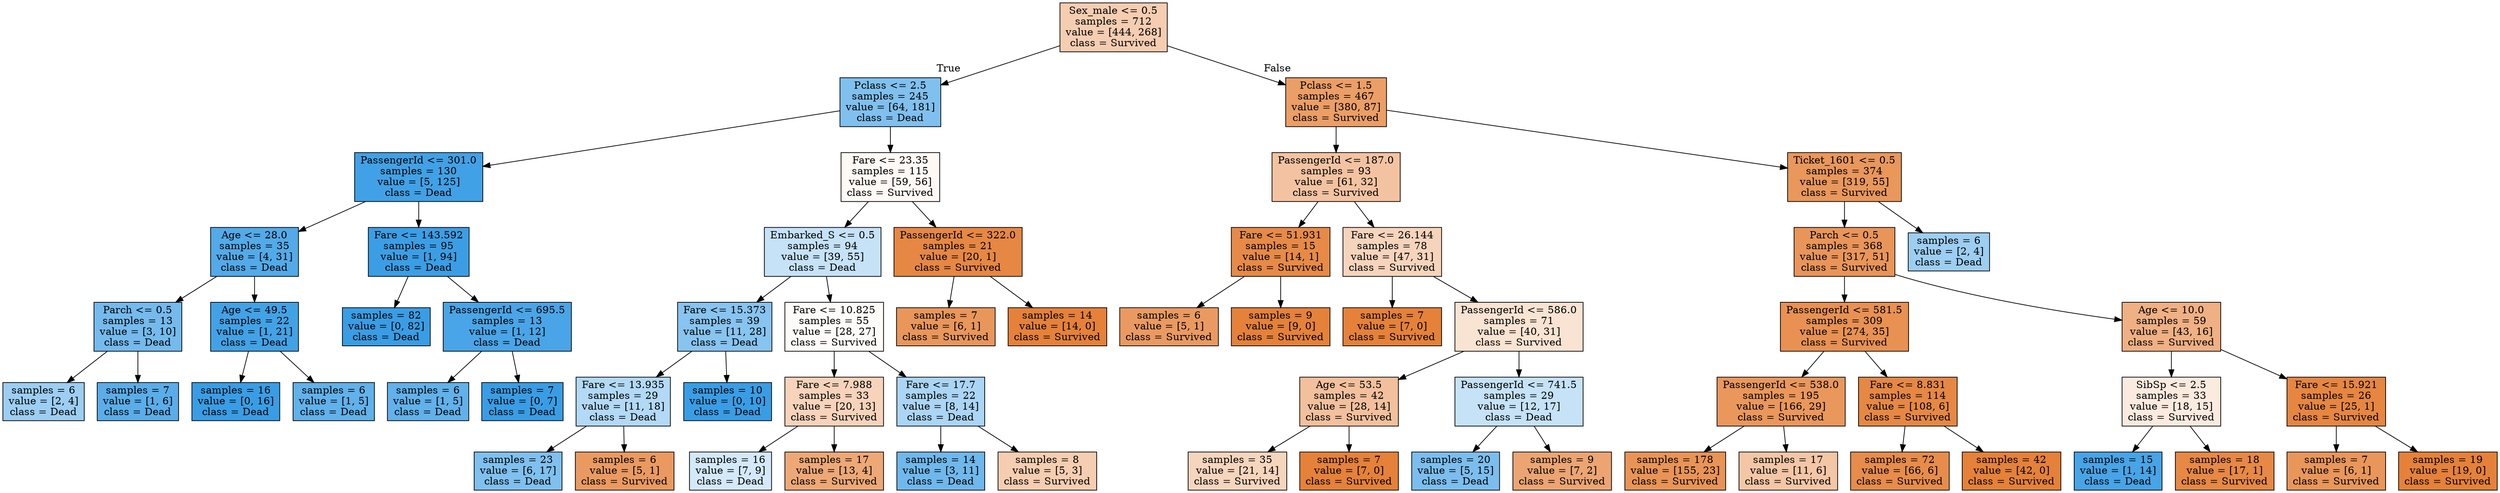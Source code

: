 digraph Tree {
node [shape=box, style="filled", color="black"] ;
0 [label="Sex_male <= 0.5\nsamples = 712\nvalue = [444, 268]\nclass = Survived", fillcolor="#f5cdb1"] ;
1 [label="Pclass <= 2.5\nsamples = 245\nvalue = [64, 181]\nclass = Dead", fillcolor="#7fc0ee"] ;
0 -> 1 [labeldistance=2.5, labelangle=45, headlabel="True"] ;
2 [label="PassengerId <= 301.0\nsamples = 130\nvalue = [5, 125]\nclass = Dead", fillcolor="#41a1e6"] ;
1 -> 2 ;
3 [label="Age <= 28.0\nsamples = 35\nvalue = [4, 31]\nclass = Dead", fillcolor="#53aae8"] ;
2 -> 3 ;
4 [label="Parch <= 0.5\nsamples = 13\nvalue = [3, 10]\nclass = Dead", fillcolor="#74baed"] ;
3 -> 4 ;
5 [label="samples = 6\nvalue = [2, 4]\nclass = Dead", fillcolor="#9ccef2"] ;
4 -> 5 ;
6 [label="samples = 7\nvalue = [1, 6]\nclass = Dead", fillcolor="#5aade9"] ;
4 -> 6 ;
7 [label="Age <= 49.5\nsamples = 22\nvalue = [1, 21]\nclass = Dead", fillcolor="#42a2e6"] ;
3 -> 7 ;
8 [label="samples = 16\nvalue = [0, 16]\nclass = Dead", fillcolor="#399de5"] ;
7 -> 8 ;
9 [label="samples = 6\nvalue = [1, 5]\nclass = Dead", fillcolor="#61b1ea"] ;
7 -> 9 ;
10 [label="Fare <= 143.592\nsamples = 95\nvalue = [1, 94]\nclass = Dead", fillcolor="#3b9ee5"] ;
2 -> 10 ;
11 [label="samples = 82\nvalue = [0, 82]\nclass = Dead", fillcolor="#399de5"] ;
10 -> 11 ;
12 [label="PassengerId <= 695.5\nsamples = 13\nvalue = [1, 12]\nclass = Dead", fillcolor="#49a5e7"] ;
10 -> 12 ;
13 [label="samples = 6\nvalue = [1, 5]\nclass = Dead", fillcolor="#61b1ea"] ;
12 -> 13 ;
14 [label="samples = 7\nvalue = [0, 7]\nclass = Dead", fillcolor="#399de5"] ;
12 -> 14 ;
15 [label="Fare <= 23.35\nsamples = 115\nvalue = [59, 56]\nclass = Survived", fillcolor="#fef9f5"] ;
1 -> 15 ;
16 [label="Embarked_S <= 0.5\nsamples = 94\nvalue = [39, 55]\nclass = Dead", fillcolor="#c5e2f7"] ;
15 -> 16 ;
17 [label="Fare <= 15.373\nsamples = 39\nvalue = [11, 28]\nclass = Dead", fillcolor="#87c4ef"] ;
16 -> 17 ;
18 [label="Fare <= 13.935\nsamples = 29\nvalue = [11, 18]\nclass = Dead", fillcolor="#b2d9f5"] ;
17 -> 18 ;
19 [label="samples = 23\nvalue = [6, 17]\nclass = Dead", fillcolor="#7fc0ee"] ;
18 -> 19 ;
20 [label="samples = 6\nvalue = [5, 1]\nclass = Survived", fillcolor="#ea9a61"] ;
18 -> 20 ;
21 [label="samples = 10\nvalue = [0, 10]\nclass = Dead", fillcolor="#399de5"] ;
17 -> 21 ;
22 [label="Fare <= 10.825\nsamples = 55\nvalue = [28, 27]\nclass = Survived", fillcolor="#fefaf8"] ;
16 -> 22 ;
23 [label="Fare <= 7.988\nsamples = 33\nvalue = [20, 13]\nclass = Survived", fillcolor="#f6d3ba"] ;
22 -> 23 ;
24 [label="samples = 16\nvalue = [7, 9]\nclass = Dead", fillcolor="#d3e9f9"] ;
23 -> 24 ;
25 [label="samples = 17\nvalue = [13, 4]\nclass = Survived", fillcolor="#eda876"] ;
23 -> 25 ;
26 [label="Fare <= 17.7\nsamples = 22\nvalue = [8, 14]\nclass = Dead", fillcolor="#aad5f4"] ;
22 -> 26 ;
27 [label="samples = 14\nvalue = [3, 11]\nclass = Dead", fillcolor="#6fb8ec"] ;
26 -> 27 ;
28 [label="samples = 8\nvalue = [5, 3]\nclass = Survived", fillcolor="#f5cdb0"] ;
26 -> 28 ;
29 [label="PassengerId <= 322.0\nsamples = 21\nvalue = [20, 1]\nclass = Survived", fillcolor="#e68743"] ;
15 -> 29 ;
30 [label="samples = 7\nvalue = [6, 1]\nclass = Survived", fillcolor="#e9965a"] ;
29 -> 30 ;
31 [label="samples = 14\nvalue = [14, 0]\nclass = Survived", fillcolor="#e58139"] ;
29 -> 31 ;
32 [label="Pclass <= 1.5\nsamples = 467\nvalue = [380, 87]\nclass = Survived", fillcolor="#eb9e66"] ;
0 -> 32 [labeldistance=2.5, labelangle=-45, headlabel="False"] ;
33 [label="PassengerId <= 187.0\nsamples = 93\nvalue = [61, 32]\nclass = Survived", fillcolor="#f3c3a1"] ;
32 -> 33 ;
34 [label="Fare <= 51.931\nsamples = 15\nvalue = [14, 1]\nclass = Survived", fillcolor="#e78a47"] ;
33 -> 34 ;
35 [label="samples = 6\nvalue = [5, 1]\nclass = Survived", fillcolor="#ea9a61"] ;
34 -> 35 ;
36 [label="samples = 9\nvalue = [9, 0]\nclass = Survived", fillcolor="#e58139"] ;
34 -> 36 ;
37 [label="Fare <= 26.144\nsamples = 78\nvalue = [47, 31]\nclass = Survived", fillcolor="#f6d4bc"] ;
33 -> 37 ;
38 [label="samples = 7\nvalue = [7, 0]\nclass = Survived", fillcolor="#e58139"] ;
37 -> 38 ;
39 [label="PassengerId <= 586.0\nsamples = 71\nvalue = [40, 31]\nclass = Survived", fillcolor="#f9e3d2"] ;
37 -> 39 ;
40 [label="Age <= 53.5\nsamples = 42\nvalue = [28, 14]\nclass = Survived", fillcolor="#f2c09c"] ;
39 -> 40 ;
41 [label="samples = 35\nvalue = [21, 14]\nclass = Survived", fillcolor="#f6d5bd"] ;
40 -> 41 ;
42 [label="samples = 7\nvalue = [7, 0]\nclass = Survived", fillcolor="#e58139"] ;
40 -> 42 ;
43 [label="PassengerId <= 741.5\nsamples = 29\nvalue = [12, 17]\nclass = Dead", fillcolor="#c5e2f7"] ;
39 -> 43 ;
44 [label="samples = 20\nvalue = [5, 15]\nclass = Dead", fillcolor="#7bbeee"] ;
43 -> 44 ;
45 [label="samples = 9\nvalue = [7, 2]\nclass = Survived", fillcolor="#eca572"] ;
43 -> 45 ;
46 [label="Ticket_1601 <= 0.5\nsamples = 374\nvalue = [319, 55]\nclass = Survived", fillcolor="#e9975b"] ;
32 -> 46 ;
47 [label="Parch <= 0.5\nsamples = 368\nvalue = [317, 51]\nclass = Survived", fillcolor="#e99559"] ;
46 -> 47 ;
48 [label="PassengerId <= 581.5\nsamples = 309\nvalue = [274, 35]\nclass = Survived", fillcolor="#e89152"] ;
47 -> 48 ;
49 [label="PassengerId <= 538.0\nsamples = 195\nvalue = [166, 29]\nclass = Survived", fillcolor="#ea975c"] ;
48 -> 49 ;
50 [label="samples = 178\nvalue = [155, 23]\nclass = Survived", fillcolor="#e99456"] ;
49 -> 50 ;
51 [label="samples = 17\nvalue = [11, 6]\nclass = Survived", fillcolor="#f3c6a5"] ;
49 -> 51 ;
52 [label="Fare <= 8.831\nsamples = 114\nvalue = [108, 6]\nclass = Survived", fillcolor="#e68844"] ;
48 -> 52 ;
53 [label="samples = 72\nvalue = [66, 6]\nclass = Survived", fillcolor="#e78c4b"] ;
52 -> 53 ;
54 [label="samples = 42\nvalue = [42, 0]\nclass = Survived", fillcolor="#e58139"] ;
52 -> 54 ;
55 [label="Age <= 10.0\nsamples = 59\nvalue = [43, 16]\nclass = Survived", fillcolor="#efb083"] ;
47 -> 55 ;
56 [label="SibSp <= 2.5\nsamples = 33\nvalue = [18, 15]\nclass = Survived", fillcolor="#fbeade"] ;
55 -> 56 ;
57 [label="samples = 15\nvalue = [1, 14]\nclass = Dead", fillcolor="#47a4e7"] ;
56 -> 57 ;
58 [label="samples = 18\nvalue = [17, 1]\nclass = Survived", fillcolor="#e78845"] ;
56 -> 58 ;
59 [label="Fare <= 15.921\nsamples = 26\nvalue = [25, 1]\nclass = Survived", fillcolor="#e68641"] ;
55 -> 59 ;
60 [label="samples = 7\nvalue = [6, 1]\nclass = Survived", fillcolor="#e9965a"] ;
59 -> 60 ;
61 [label="samples = 19\nvalue = [19, 0]\nclass = Survived", fillcolor="#e58139"] ;
59 -> 61 ;
62 [label="samples = 6\nvalue = [2, 4]\nclass = Dead", fillcolor="#9ccef2"] ;
46 -> 62 ;
}